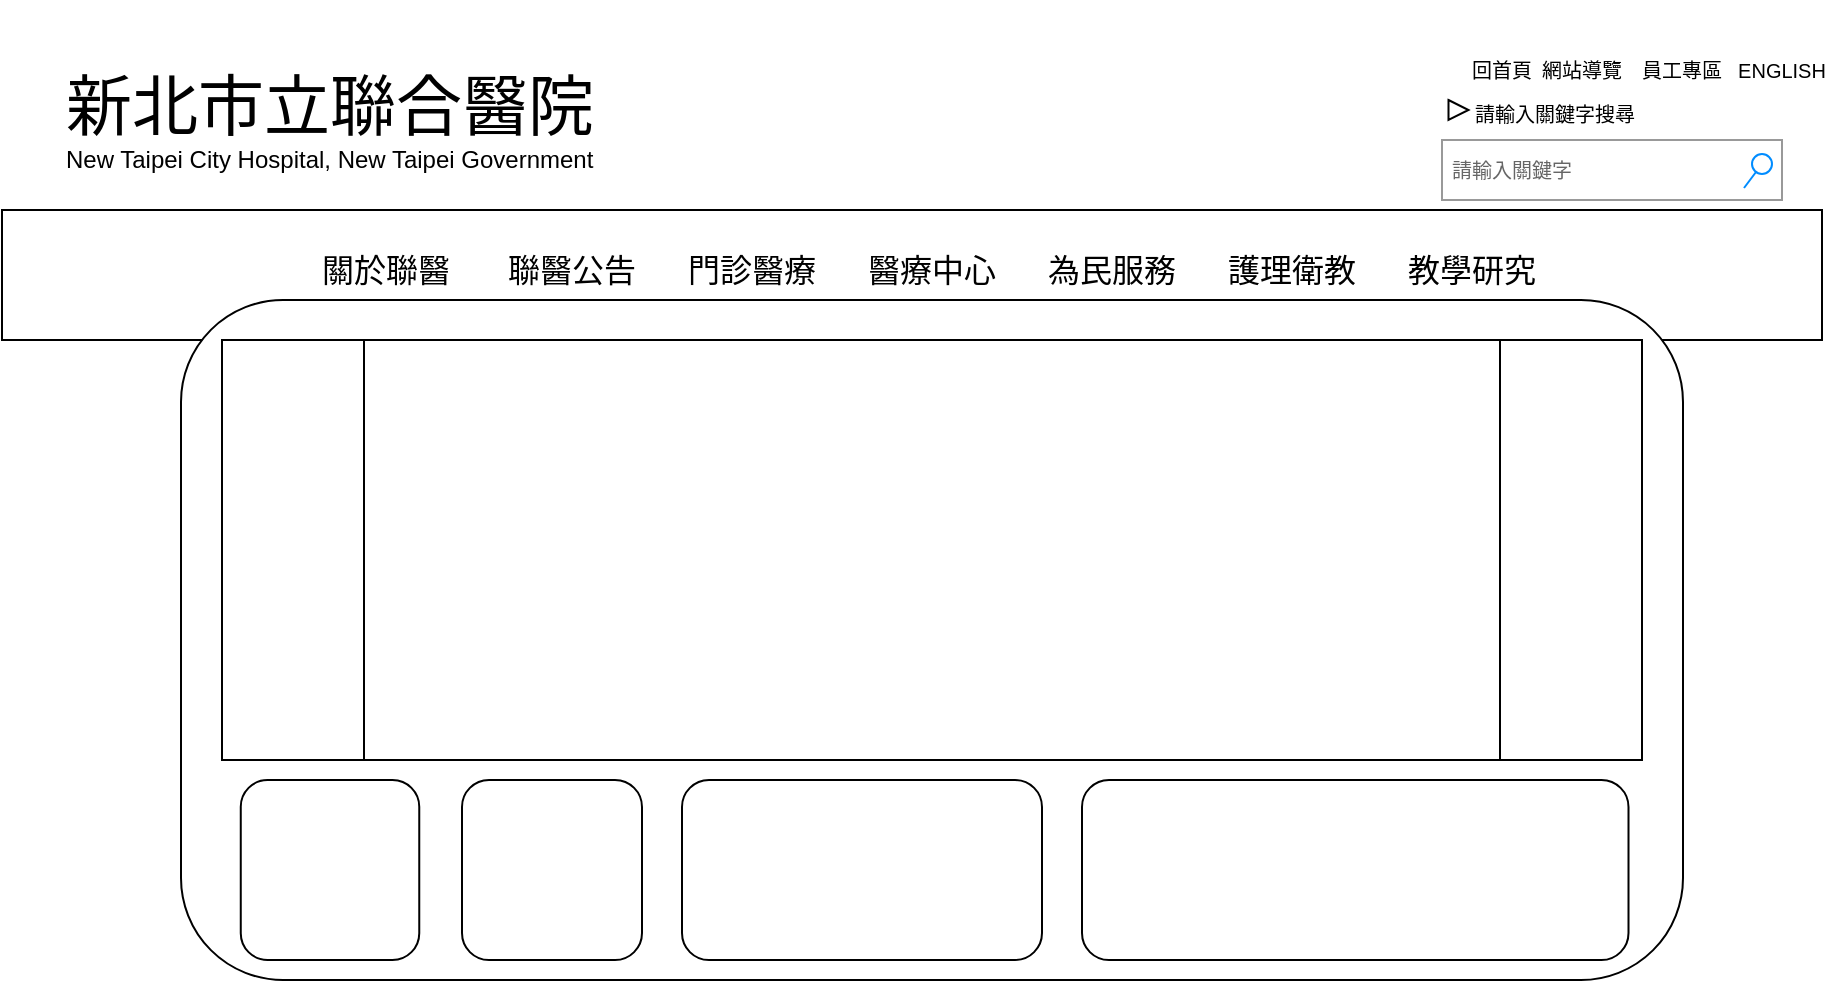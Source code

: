 <mxfile>
    <diagram id="gPbxJ5cVWSFpzJnmX7gB" name="第1頁">
        <mxGraphModel dx="746" dy="1596" grid="1" gridSize="10" guides="1" tooltips="1" connect="1" arrows="1" fold="1" page="1" pageScale="1" pageWidth="827" pageHeight="1169" math="0" shadow="0">
            <root>
                <mxCell id="0"/>
                <mxCell id="1" parent="0"/>
                <mxCell id="3" value="" style="rounded=0;whiteSpace=wrap;html=1;" vertex="1" parent="1">
                    <mxGeometry y="85" width="910" height="65" as="geometry"/>
                </mxCell>
                <mxCell id="4" value="" style="rounded=1;whiteSpace=wrap;html=1;" vertex="1" parent="1">
                    <mxGeometry x="89.5" y="130" width="751" height="340" as="geometry"/>
                </mxCell>
                <mxCell id="7" value="" style="rounded=1;whiteSpace=wrap;html=1;" vertex="1" parent="1">
                    <mxGeometry x="119.38" y="370" width="89.25" height="90" as="geometry"/>
                </mxCell>
                <mxCell id="9" value="" style="rounded=1;whiteSpace=wrap;html=1;" vertex="1" parent="1">
                    <mxGeometry x="230" y="370" width="90" height="90" as="geometry"/>
                </mxCell>
                <mxCell id="10" value="" style="rounded=1;whiteSpace=wrap;html=1;" vertex="1" parent="1">
                    <mxGeometry x="340" y="370" width="180" height="90" as="geometry"/>
                </mxCell>
                <mxCell id="11" value="" style="rounded=1;whiteSpace=wrap;html=1;" vertex="1" parent="1">
                    <mxGeometry x="540" y="370" width="273.25" height="90" as="geometry"/>
                </mxCell>
                <mxCell id="12" value="&lt;font style=&quot;font-size: 33px;&quot;&gt;新北市立聯合醫院&lt;/font&gt;&lt;br&gt;&lt;font style=&quot;font-size: 12px;&quot;&gt;New Taipei City Hospital, New Taipei Government&lt;/font&gt;" style="text;html=1;strokeColor=none;fillColor=none;align=left;verticalAlign=middle;whiteSpace=wrap;rounded=0;spacing=2;spacingTop=0;" vertex="1" parent="1">
                    <mxGeometry x="30" y="-20" width="324.62" height="120" as="geometry"/>
                </mxCell>
                <mxCell id="15" value="聯醫公告" style="text;html=1;strokeColor=none;fillColor=none;align=center;verticalAlign=middle;whiteSpace=wrap;rounded=0;fontSize=16;" vertex="1" parent="1">
                    <mxGeometry x="240" y="100" width="90" height="30" as="geometry"/>
                </mxCell>
                <mxCell id="16" value="關於聯醫" style="text;html=1;strokeColor=none;fillColor=none;align=center;verticalAlign=middle;whiteSpace=wrap;rounded=0;fontSize=16;" vertex="1" parent="1">
                    <mxGeometry x="147.31" y="100" width="90" height="30" as="geometry"/>
                </mxCell>
                <mxCell id="17" value="門診醫療" style="text;html=1;strokeColor=none;fillColor=none;align=center;verticalAlign=middle;whiteSpace=wrap;rounded=0;fontSize=16;" vertex="1" parent="1">
                    <mxGeometry x="330" y="100" width="90" height="30" as="geometry"/>
                </mxCell>
                <mxCell id="18" value="醫療中心" style="text;html=1;strokeColor=none;fillColor=none;align=center;verticalAlign=middle;whiteSpace=wrap;rounded=0;fontSize=16;" vertex="1" parent="1">
                    <mxGeometry x="420" y="100" width="90" height="30" as="geometry"/>
                </mxCell>
                <mxCell id="19" value="為民服務" style="text;html=1;strokeColor=none;fillColor=none;align=center;verticalAlign=middle;whiteSpace=wrap;rounded=0;fontSize=16;" vertex="1" parent="1">
                    <mxGeometry x="510" y="100" width="90" height="30" as="geometry"/>
                </mxCell>
                <mxCell id="20" value="護理衛教" style="text;html=1;strokeColor=none;fillColor=none;align=center;verticalAlign=middle;whiteSpace=wrap;rounded=0;fontSize=16;" vertex="1" parent="1">
                    <mxGeometry x="600" y="100" width="90" height="30" as="geometry"/>
                </mxCell>
                <mxCell id="21" value="教學研究" style="text;html=1;strokeColor=none;fillColor=none;align=center;verticalAlign=middle;whiteSpace=wrap;rounded=0;fontSize=16;" vertex="1" parent="1">
                    <mxGeometry x="690" y="100" width="90" height="30" as="geometry"/>
                </mxCell>
                <mxCell id="22" value="請輸入關鍵字" style="strokeWidth=1;shadow=0;dashed=0;align=center;html=1;shape=mxgraph.mockup.forms.searchBox;strokeColor=#999999;mainText=;strokeColor2=#008cff;fontColor=#666666;fontSize=10;align=left;spacingLeft=3;" vertex="1" parent="1">
                    <mxGeometry x="720" y="50" width="170" height="30" as="geometry"/>
                </mxCell>
                <mxCell id="23" value="&lt;font style=&quot;font-size: 10px;&quot;&gt;請輸入關鍵字搜尋&lt;/font&gt;" style="text;html=1;strokeColor=none;fillColor=none;align=center;verticalAlign=middle;whiteSpace=wrap;rounded=0;fontSize=18;" vertex="1" parent="1">
                    <mxGeometry x="733.25" y="20" width="86.75" height="30" as="geometry"/>
                </mxCell>
                <mxCell id="24" value="" style="triangle;whiteSpace=wrap;html=1;fontSize=18;" vertex="1" parent="1">
                    <mxGeometry x="723.25" y="30" width="10" height="10" as="geometry"/>
                </mxCell>
                <mxCell id="25" value="回首頁" style="text;html=1;strokeColor=none;fillColor=none;align=center;verticalAlign=middle;whiteSpace=wrap;rounded=0;fontSize=10;" vertex="1" parent="1">
                    <mxGeometry x="720" width="60" height="30" as="geometry"/>
                </mxCell>
                <mxCell id="26" value="網站導覽" style="text;html=1;strokeColor=none;fillColor=none;align=center;verticalAlign=middle;whiteSpace=wrap;rounded=0;fontSize=10;" vertex="1" parent="1">
                    <mxGeometry x="760" width="60" height="30" as="geometry"/>
                </mxCell>
                <mxCell id="27" value="員工專區" style="text;html=1;strokeColor=none;fillColor=none;align=center;verticalAlign=middle;whiteSpace=wrap;rounded=0;fontSize=10;" vertex="1" parent="1">
                    <mxGeometry x="810" width="60" height="30" as="geometry"/>
                </mxCell>
                <mxCell id="28" value="ENGLISH" style="text;html=1;strokeColor=none;fillColor=none;align=center;verticalAlign=middle;whiteSpace=wrap;rounded=0;fontSize=10;" vertex="1" parent="1">
                    <mxGeometry x="860" width="60" height="30" as="geometry"/>
                </mxCell>
                <mxCell id="32" value="" style="shape=process;whiteSpace=wrap;html=1;backgroundOutline=1;fontSize=10;" vertex="1" parent="1">
                    <mxGeometry x="110" y="150" width="710" height="210" as="geometry"/>
                </mxCell>
            </root>
        </mxGraphModel>
    </diagram>
</mxfile>